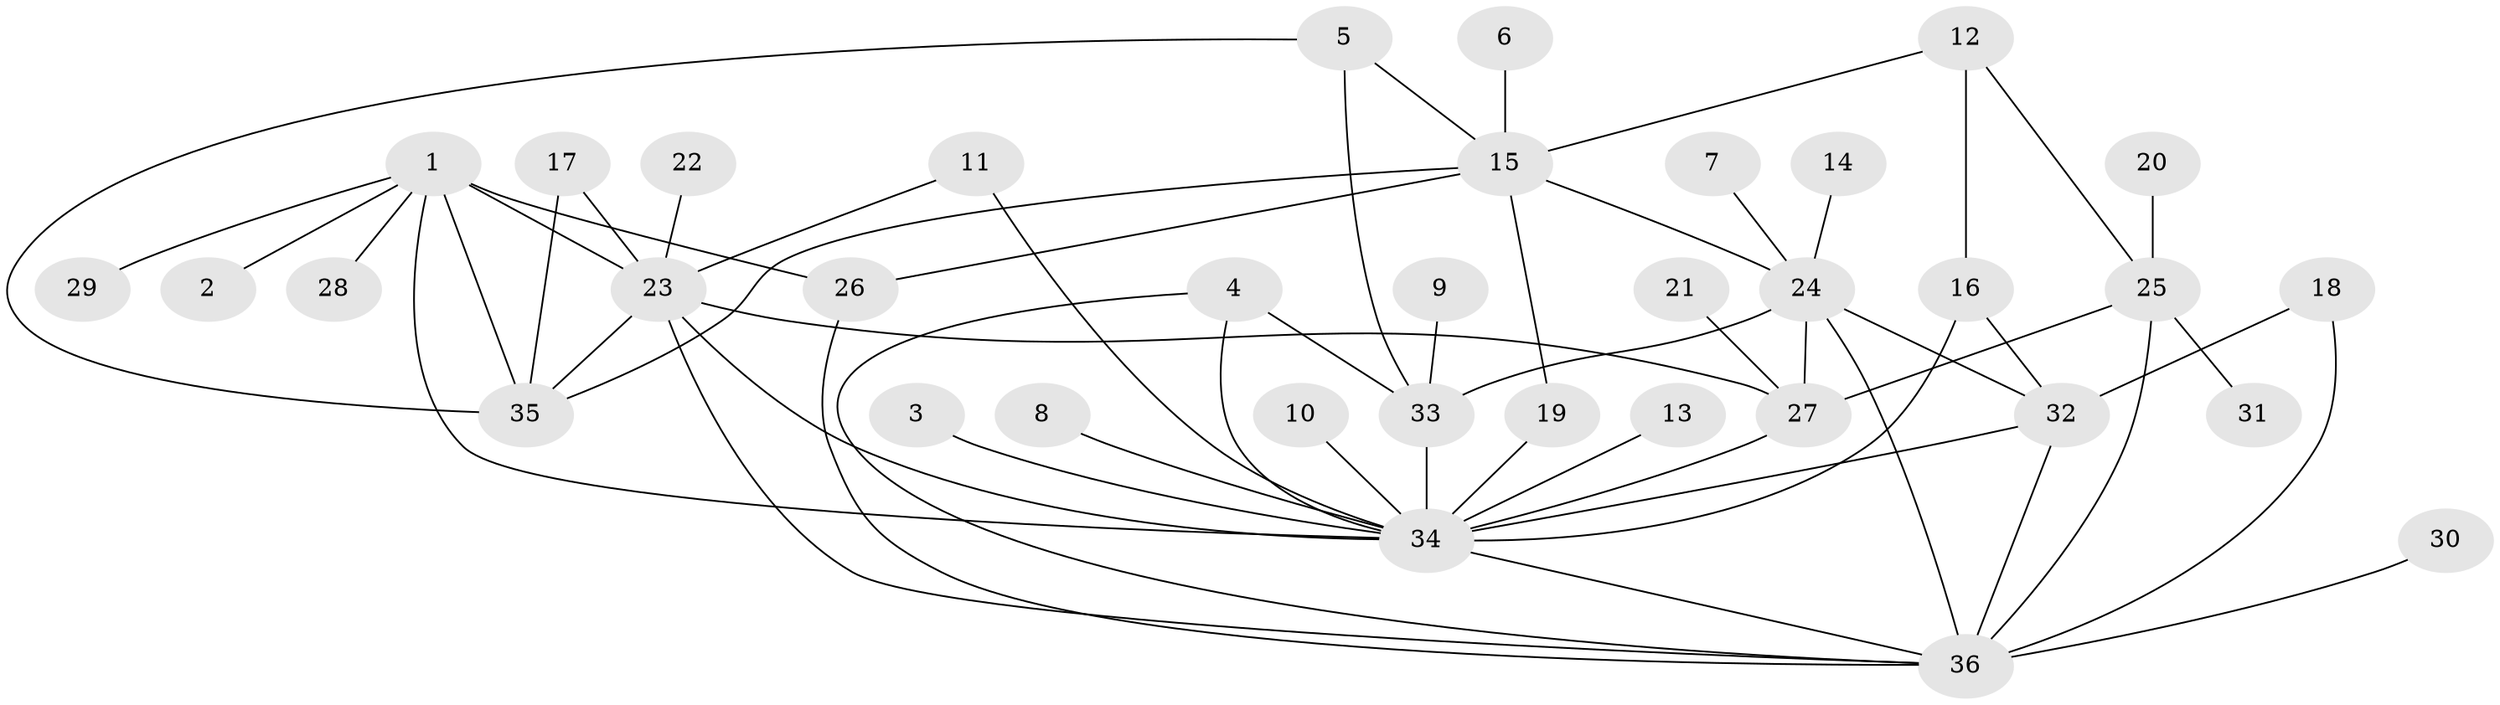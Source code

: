 // original degree distribution, {4: 0.07042253521126761, 7: 0.056338028169014086, 14: 0.014084507042253521, 1: 0.5070422535211268, 8: 0.04225352112676056, 5: 0.07042253521126761, 3: 0.07042253521126761, 2: 0.15492957746478872, 6: 0.014084507042253521}
// Generated by graph-tools (version 1.1) at 2025/26/03/09/25 03:26:02]
// undirected, 36 vertices, 58 edges
graph export_dot {
graph [start="1"]
  node [color=gray90,style=filled];
  1;
  2;
  3;
  4;
  5;
  6;
  7;
  8;
  9;
  10;
  11;
  12;
  13;
  14;
  15;
  16;
  17;
  18;
  19;
  20;
  21;
  22;
  23;
  24;
  25;
  26;
  27;
  28;
  29;
  30;
  31;
  32;
  33;
  34;
  35;
  36;
  1 -- 2 [weight=1.0];
  1 -- 23 [weight=2.0];
  1 -- 26 [weight=1.0];
  1 -- 28 [weight=1.0];
  1 -- 29 [weight=1.0];
  1 -- 34 [weight=1.0];
  1 -- 35 [weight=1.0];
  3 -- 34 [weight=1.0];
  4 -- 33 [weight=1.0];
  4 -- 34 [weight=1.0];
  4 -- 36 [weight=1.0];
  5 -- 15 [weight=1.0];
  5 -- 33 [weight=1.0];
  5 -- 35 [weight=1.0];
  6 -- 15 [weight=1.0];
  7 -- 24 [weight=1.0];
  8 -- 34 [weight=1.0];
  9 -- 33 [weight=1.0];
  10 -- 34 [weight=1.0];
  11 -- 23 [weight=1.0];
  11 -- 34 [weight=1.0];
  12 -- 15 [weight=1.0];
  12 -- 16 [weight=1.0];
  12 -- 25 [weight=1.0];
  13 -- 34 [weight=1.0];
  14 -- 24 [weight=1.0];
  15 -- 19 [weight=1.0];
  15 -- 24 [weight=1.0];
  15 -- 26 [weight=1.0];
  15 -- 35 [weight=1.0];
  16 -- 32 [weight=1.0];
  16 -- 34 [weight=1.0];
  17 -- 23 [weight=1.0];
  17 -- 35 [weight=1.0];
  18 -- 32 [weight=1.0];
  18 -- 36 [weight=1.0];
  19 -- 34 [weight=1.0];
  20 -- 25 [weight=1.0];
  21 -- 27 [weight=1.0];
  22 -- 23 [weight=1.0];
  23 -- 27 [weight=1.0];
  23 -- 34 [weight=1.0];
  23 -- 35 [weight=1.0];
  23 -- 36 [weight=1.0];
  24 -- 27 [weight=1.0];
  24 -- 32 [weight=1.0];
  24 -- 33 [weight=1.0];
  24 -- 36 [weight=1.0];
  25 -- 27 [weight=1.0];
  25 -- 31 [weight=1.0];
  25 -- 36 [weight=1.0];
  26 -- 36 [weight=1.0];
  27 -- 34 [weight=1.0];
  30 -- 36 [weight=1.0];
  32 -- 34 [weight=1.0];
  32 -- 36 [weight=1.0];
  33 -- 34 [weight=2.0];
  34 -- 36 [weight=1.0];
}
